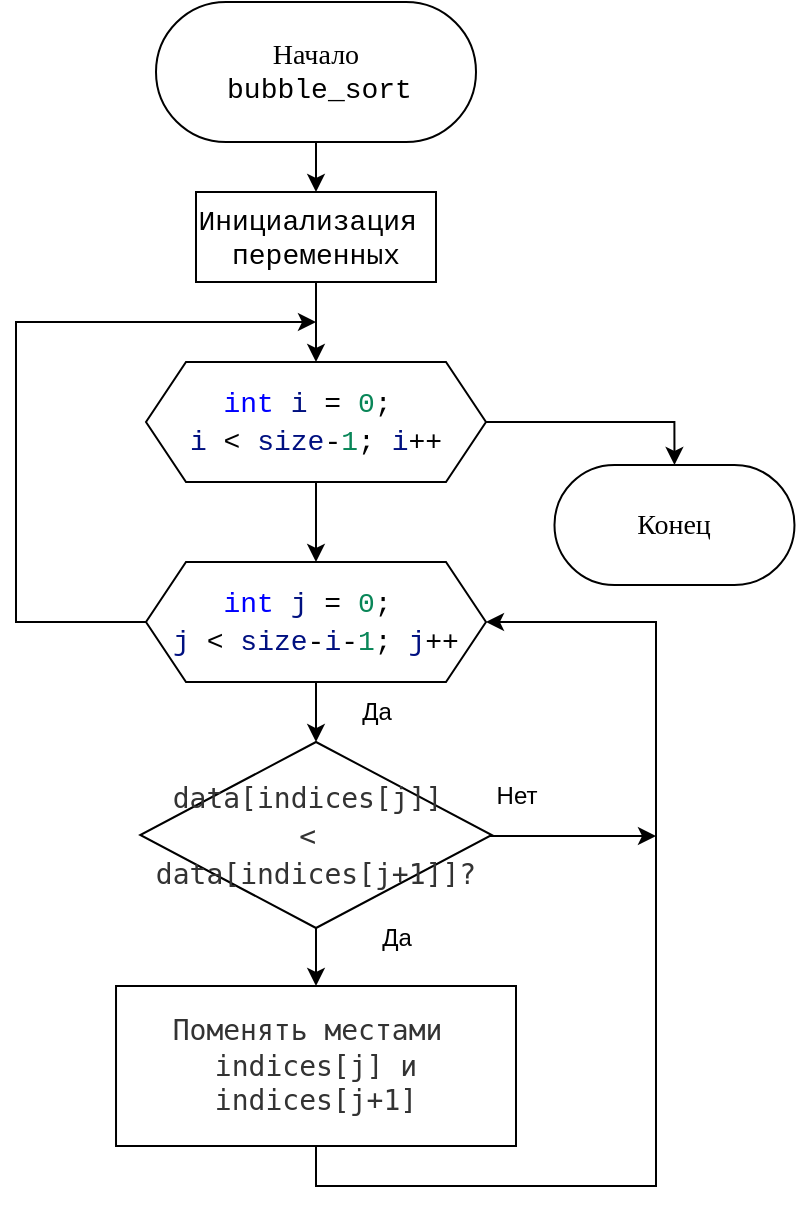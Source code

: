 <mxfile version="27.1.3">
  <diagram name="Страница — 1" id="VIpiCc0U9FRoYHsTnigM">
    <mxGraphModel dx="906" dy="916" grid="1" gridSize="10" guides="1" tooltips="1" connect="1" arrows="1" fold="1" page="1" pageScale="1" pageWidth="827" pageHeight="1169" math="0" shadow="0">
      <root>
        <mxCell id="0" />
        <mxCell id="1" parent="0" />
        <mxCell id="K9Y7HRnzRNs4Nx-ViVWw-5" style="edgeStyle=orthogonalEdgeStyle;rounded=0;orthogonalLoop=1;jettySize=auto;html=1;" parent="1" source="K9Y7HRnzRNs4Nx-ViVWw-1" target="K9Y7HRnzRNs4Nx-ViVWw-2" edge="1">
          <mxGeometry relative="1" as="geometry" />
        </mxCell>
        <mxCell id="K9Y7HRnzRNs4Nx-ViVWw-1" value="&lt;font style=&quot;background-color: light-dark(#ffffff, var(--ge-dark-color, #121212));&quot;&gt;Начало&lt;/font&gt;&lt;div&gt;&lt;span&gt;&lt;font&gt;&amp;nbsp;&lt;/font&gt;&lt;/span&gt;&lt;span&gt;&lt;font style=&quot;color: rgb(0, 0, 0);&quot;&gt;&lt;span style=&quot;font-family: Consolas, &amp;quot;Courier New&amp;quot;, monospace; white-space: pre;&quot;&gt;bubble_sort&lt;/span&gt;&lt;/font&gt;&lt;/span&gt;&lt;/div&gt;" style="rounded=1;whiteSpace=wrap;html=1;arcSize=50;fontFamily=Consolas;fontSize=14;" parent="1" vertex="1">
          <mxGeometry x="180" y="60" width="160" height="70" as="geometry" />
        </mxCell>
        <mxCell id="K9Y7HRnzRNs4Nx-ViVWw-4" style="edgeStyle=orthogonalEdgeStyle;rounded=0;orthogonalLoop=1;jettySize=auto;html=1;" parent="1" source="K9Y7HRnzRNs4Nx-ViVWw-2" target="C2bJz8h2GTlbt8U_qp4u-1" edge="1">
          <mxGeometry relative="1" as="geometry">
            <mxPoint x="260.1" y="235.05" as="targetPoint" />
          </mxGeometry>
        </mxCell>
        <mxCell id="K9Y7HRnzRNs4Nx-ViVWw-2" value="&lt;div style=&quot;font-family: Consolas, &amp;quot;Courier New&amp;quot;, monospace; white-space: pre;&quot;&gt;Инициализация &lt;/div&gt;&lt;div style=&quot;font-family: Consolas, &amp;quot;Courier New&amp;quot;, monospace; white-space: pre;&quot;&gt;переменных&lt;/div&gt;" style="whiteSpace=wrap;html=1;fontSize=14;fontFamily=Consolas;rounded=1;arcSize=0;" parent="1" vertex="1">
          <mxGeometry x="200" y="155" width="120" height="45" as="geometry" />
        </mxCell>
        <mxCell id="K9Y7HRnzRNs4Nx-ViVWw-12" value="" style="edgeStyle=orthogonalEdgeStyle;rounded=0;orthogonalLoop=1;jettySize=auto;html=1;entryX=0.5;entryY=0;entryDx=0;entryDy=0;" parent="1" source="C2bJz8h2GTlbt8U_qp4u-1" target="K9Y7HRnzRNs4Nx-ViVWw-11" edge="1">
          <mxGeometry relative="1" as="geometry">
            <mxPoint x="344.99" y="269.5" as="sourcePoint" />
          </mxGeometry>
        </mxCell>
        <mxCell id="K9Y7HRnzRNs4Nx-ViVWw-11" value="Конец" style="whiteSpace=wrap;html=1;fontSize=14;fontFamily=Consolas;rounded=1;arcSize=50;" parent="1" vertex="1">
          <mxGeometry x="379.24" y="291.5" width="120" height="60" as="geometry" />
        </mxCell>
        <mxCell id="K9Y7HRnzRNs4Nx-ViVWw-20" value="" style="edgeStyle=orthogonalEdgeStyle;rounded=0;orthogonalLoop=1;jettySize=auto;html=1;" parent="1" source="C2bJz8h2GTlbt8U_qp4u-3" edge="1">
          <mxGeometry relative="1" as="geometry">
            <mxPoint x="260" y="220" as="targetPoint" />
            <mxPoint x="184.25" y="408" as="sourcePoint" />
            <Array as="points">
              <mxPoint x="110" y="370" />
              <mxPoint x="110" y="220" />
            </Array>
          </mxGeometry>
        </mxCell>
        <mxCell id="K9Y7HRnzRNs4Nx-ViVWw-24" style="edgeStyle=orthogonalEdgeStyle;rounded=0;orthogonalLoop=1;jettySize=auto;html=1;" parent="1" source="K9Y7HRnzRNs4Nx-ViVWw-21" target="K9Y7HRnzRNs4Nx-ViVWw-23" edge="1">
          <mxGeometry relative="1" as="geometry" />
        </mxCell>
        <mxCell id="K9Y7HRnzRNs4Nx-ViVWw-32" style="edgeStyle=orthogonalEdgeStyle;rounded=0;orthogonalLoop=1;jettySize=auto;html=1;" parent="1" source="K9Y7HRnzRNs4Nx-ViVWw-21" edge="1">
          <mxGeometry relative="1" as="geometry">
            <mxPoint x="430" y="477" as="targetPoint" />
            <Array as="points">
              <mxPoint x="280" y="477" />
              <mxPoint x="280" y="477" />
            </Array>
          </mxGeometry>
        </mxCell>
        <mxCell id="K9Y7HRnzRNs4Nx-ViVWw-21" value="&lt;div style=&quot;line-height: 19px; white-space: pre;&quot;&gt;&lt;div style=&quot;line-height: 19px;&quot;&gt;&lt;div style=&quot;line-height: 19px;&quot;&gt;&lt;div style=&quot;line-height: 19px;&quot;&gt;&lt;span style=&quot;color: rgb(51, 51, 51); white-space-collapse: collapse;&quot;&gt;&lt;font face=&quot;Consolas, Monaco, Andale Mono, Ubuntu Mono, monospace&quot;&gt;data[indices[j]]&amp;nbsp;&lt;/font&gt;&lt;/span&gt;&lt;/div&gt;&lt;div style=&quot;line-height: 19px;&quot;&gt;&lt;span style=&quot;color: rgb(51, 51, 51); white-space-collapse: collapse;&quot;&gt;&lt;font face=&quot;Consolas, Monaco, Andale Mono, Ubuntu Mono, monospace&quot;&gt;&amp;lt;&amp;nbsp;&lt;/font&gt;&lt;/span&gt;&lt;/div&gt;&lt;div style=&quot;line-height: 19px;&quot;&gt;&lt;span style=&quot;color: rgb(51, 51, 51); white-space-collapse: collapse;&quot;&gt;&lt;font face=&quot;Consolas, Monaco, Andale Mono, Ubuntu Mono, monospace&quot;&gt;data[indices[j+1]]?&lt;/font&gt;&lt;/span&gt;&lt;/div&gt;&lt;/div&gt;&lt;/div&gt;&lt;/div&gt;" style="rhombus;whiteSpace=wrap;html=1;rounded=1;strokeColor=default;align=center;verticalAlign=middle;arcSize=0;fontFamily=Consolas;fontSize=14;fontColor=default;fillColor=default;" parent="1" vertex="1">
          <mxGeometry x="172.13" y="430" width="175.75" height="93" as="geometry" />
        </mxCell>
        <mxCell id="K9Y7HRnzRNs4Nx-ViVWw-23" value="&lt;span style=&quot;color: rgb(51, 51, 51); text-wrap-mode: nowrap;&quot;&gt;&lt;font face=&quot;Consolas, Monaco, Andale Mono, Ubuntu Mono, monospace&quot;&gt;Поменять местами&amp;nbsp;&lt;/font&gt;&lt;/span&gt;&lt;div&gt;&lt;span style=&quot;color: rgb(51, 51, 51); text-wrap-mode: nowrap;&quot;&gt;&lt;font face=&quot;Consolas, Monaco, Andale Mono, Ubuntu Mono, monospace&quot;&gt;indices[j] и indices[j+1]&lt;/font&gt;&lt;/span&gt;&lt;/div&gt;" style="whiteSpace=wrap;html=1;fontSize=14;fontFamily=Consolas;rounded=1;arcSize=0;" parent="1" vertex="1">
          <mxGeometry x="160.01" y="552" width="199.99" height="80" as="geometry" />
        </mxCell>
        <mxCell id="K9Y7HRnzRNs4Nx-ViVWw-31" value="" style="edgeStyle=orthogonalEdgeStyle;rounded=0;orthogonalLoop=1;jettySize=auto;html=1;entryX=1;entryY=0.5;entryDx=0;entryDy=0;" parent="1" source="K9Y7HRnzRNs4Nx-ViVWw-23" target="C2bJz8h2GTlbt8U_qp4u-3" edge="1">
          <mxGeometry relative="1" as="geometry">
            <mxPoint x="430" y="430" as="targetPoint" />
            <mxPoint x="360" y="592" as="sourcePoint" />
            <Array as="points">
              <mxPoint x="260" y="652" />
              <mxPoint x="430" y="652" />
              <mxPoint x="430" y="370" />
            </Array>
          </mxGeometry>
        </mxCell>
        <mxCell id="K9Y7HRnzRNs4Nx-ViVWw-36" value="Да" style="text;html=1;align=center;verticalAlign=middle;resizable=0;points=[];autosize=1;strokeColor=none;fillColor=none;" parent="1" vertex="1">
          <mxGeometry x="270" y="400" width="40" height="30" as="geometry" />
        </mxCell>
        <mxCell id="K9Y7HRnzRNs4Nx-ViVWw-37" value="Нет" style="text;html=1;align=center;verticalAlign=middle;resizable=0;points=[];autosize=1;strokeColor=none;fillColor=none;" parent="1" vertex="1">
          <mxGeometry x="340" y="442" width="40" height="30" as="geometry" />
        </mxCell>
        <mxCell id="K9Y7HRnzRNs4Nx-ViVWw-38" value="Да" style="text;html=1;align=center;verticalAlign=middle;resizable=0;points=[];autosize=1;strokeColor=none;fillColor=none;" parent="1" vertex="1">
          <mxGeometry x="280" y="512.5" width="40" height="30" as="geometry" />
        </mxCell>
        <mxCell id="C2bJz8h2GTlbt8U_qp4u-2" style="edgeStyle=orthogonalEdgeStyle;rounded=0;orthogonalLoop=1;jettySize=auto;html=1;" edge="1" parent="1" source="C2bJz8h2GTlbt8U_qp4u-1" target="C2bJz8h2GTlbt8U_qp4u-3">
          <mxGeometry relative="1" as="geometry">
            <mxPoint x="260.1" y="370.05" as="targetPoint" />
          </mxGeometry>
        </mxCell>
        <mxCell id="C2bJz8h2GTlbt8U_qp4u-1" value="&lt;div style=&quot;background-color: rgb(255, 255, 255); font-family: Consolas, &amp;quot;Courier New&amp;quot;, monospace; font-size: 14px; line-height: 19px; white-space: pre;&quot;&gt;&lt;span style=&quot;color: rgb(0, 0, 255);&quot;&gt;int&lt;/span&gt; &lt;span style=&quot;color: rgb(0, 16, 128);&quot;&gt;i&lt;/span&gt; = &lt;span style=&quot;color: rgb(9, 134, 88);&quot;&gt;0&lt;/span&gt;; &lt;/div&gt;&lt;div style=&quot;background-color: rgb(255, 255, 255); font-family: Consolas, &amp;quot;Courier New&amp;quot;, monospace; font-size: 14px; line-height: 19px; white-space: pre;&quot;&gt;&lt;span style=&quot;color: rgb(0, 16, 128);&quot;&gt;i&lt;/span&gt; &amp;lt; &lt;span style=&quot;color: rgb(0, 16, 128);&quot;&gt;size&lt;/span&gt;-&lt;span style=&quot;color: rgb(9, 134, 88);&quot;&gt;1&lt;/span&gt;; &lt;span style=&quot;color: rgb(0, 16, 128);&quot;&gt;i&lt;/span&gt;++&lt;/div&gt;" style="shape=hexagon;perimeter=hexagonPerimeter2;whiteSpace=wrap;html=1;fixedSize=1;" vertex="1" parent="1">
          <mxGeometry x="175" y="240" width="169.99" height="60" as="geometry" />
        </mxCell>
        <mxCell id="C2bJz8h2GTlbt8U_qp4u-4" style="edgeStyle=orthogonalEdgeStyle;rounded=0;orthogonalLoop=1;jettySize=auto;html=1;" edge="1" parent="1" source="C2bJz8h2GTlbt8U_qp4u-3" target="K9Y7HRnzRNs4Nx-ViVWw-21">
          <mxGeometry relative="1" as="geometry" />
        </mxCell>
        <mxCell id="C2bJz8h2GTlbt8U_qp4u-3" value="&lt;div style=&quot;background-color: rgb(255, 255, 255); font-family: Consolas, &amp;quot;Courier New&amp;quot;, monospace; font-size: 14px; line-height: 19px; white-space: pre;&quot;&gt;&lt;div style=&quot;line-height: 19px;&quot;&gt;&lt;span style=&quot;color: #0000ff;&quot;&gt;int&lt;/span&gt; &lt;span style=&quot;color: #001080;&quot;&gt;j&lt;/span&gt; = &lt;span style=&quot;color: #098658;&quot;&gt;0&lt;/span&gt;; &lt;/div&gt;&lt;div style=&quot;line-height: 19px;&quot;&gt;&lt;span style=&quot;color: #001080;&quot;&gt;j&lt;/span&gt; &amp;lt; &lt;span style=&quot;color: #001080;&quot;&gt;size&lt;/span&gt;-&lt;span style=&quot;color: #001080;&quot;&gt;i&lt;/span&gt;-&lt;span style=&quot;color: #098658;&quot;&gt;1&lt;/span&gt;; &lt;span style=&quot;color: #001080;&quot;&gt;j&lt;/span&gt;++&lt;/div&gt;&lt;/div&gt;" style="shape=hexagon;perimeter=hexagonPerimeter2;whiteSpace=wrap;html=1;fixedSize=1;" vertex="1" parent="1">
          <mxGeometry x="175" y="340" width="169.99" height="60" as="geometry" />
        </mxCell>
      </root>
    </mxGraphModel>
  </diagram>
</mxfile>
